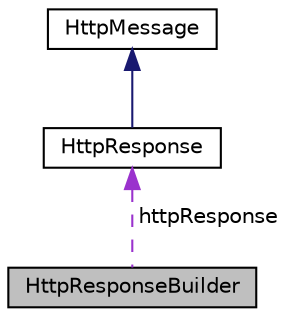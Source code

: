 digraph "HttpResponseBuilder"
{
  edge [fontname="Helvetica",fontsize="10",labelfontname="Helvetica",labelfontsize="10"];
  node [fontname="Helvetica",fontsize="10",shape=record];
  Node1 [label="HttpResponseBuilder",height=0.2,width=0.4,color="black", fillcolor="grey75", style="filled", fontcolor="black"];
  Node2 -> Node1 [dir="back",color="darkorchid3",fontsize="10",style="dashed",label=" httpResponse" ,fontname="Helvetica"];
  Node2 [label="HttpResponse",height=0.2,width=0.4,color="black", fillcolor="white", style="filled",URL="$classHttpResponse.html"];
  Node3 -> Node2 [dir="back",color="midnightblue",fontsize="10",style="solid",fontname="Helvetica"];
  Node3 [label="HttpMessage",height=0.2,width=0.4,color="black", fillcolor="white", style="filled",URL="$classHttpMessage.html",tooltip="Abstract base class for HttpRequest and HttpResponse. "];
}
